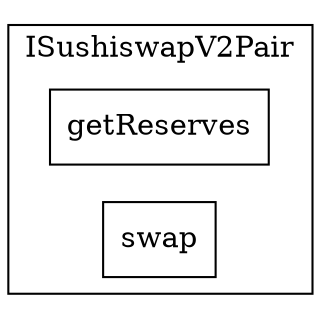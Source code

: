 strict digraph {
rankdir="LR"
node [shape=box]
subgraph cluster_22_ISushiswapV2Pair {
label = "ISushiswapV2Pair"
"22_getReserves" [label="getReserves"]
"22_swap" [label="swap"]
}subgraph cluster_solidity {
label = "[Solidity]"
}
}